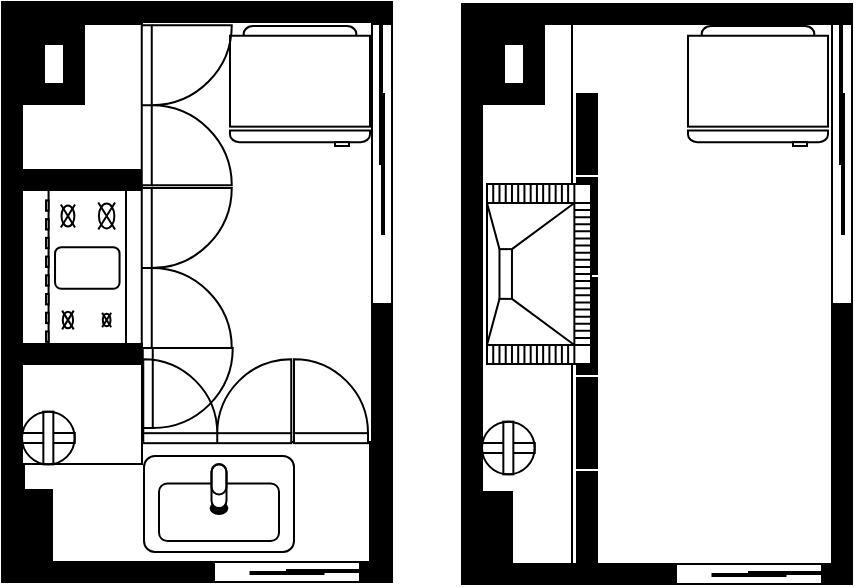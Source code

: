 <mxfile version="20.4.0" type="github">
  <diagram id="jTuN3V3k0hNyIRgaRrt6" name="第 1 页">
    <mxGraphModel dx="533" dy="327" grid="1" gridSize="10" guides="1" tooltips="1" connect="1" arrows="1" fold="1" page="1" pageScale="1" pageWidth="827" pageHeight="1169" math="0" shadow="0">
      <root>
        <mxCell id="0" />
        <mxCell id="1" parent="0" />
        <mxCell id="pSa2MfW9Hn-OftttK8zs-53" value="" style="verticalLabelPosition=bottom;html=1;verticalAlign=top;align=center;shape=mxgraph.floorplan.room;fillColor=strokeColor;" vertex="1" parent="1">
          <mxGeometry x="230" y="179" width="195" height="290" as="geometry" />
        </mxCell>
        <mxCell id="pSa2MfW9Hn-OftttK8zs-3" value="" style="verticalLabelPosition=bottom;html=1;verticalAlign=top;align=center;shape=mxgraph.floorplan.windowGlider;dx=0.25;rotation=90;" vertex="1" parent="1">
          <mxGeometry x="350" y="255" width="140" height="10" as="geometry" />
        </mxCell>
        <mxCell id="pSa2MfW9Hn-OftttK8zs-4" value="" style="verticalLabelPosition=bottom;html=1;verticalAlign=top;align=center;shape=mxgraph.floorplan.windowGlider;dx=0.25;rotation=-180;" vertex="1" parent="1">
          <mxGeometry x="336" y="459" width="73" height="10" as="geometry" />
        </mxCell>
        <mxCell id="pSa2MfW9Hn-OftttK8zs-6" value="" style="verticalLabelPosition=bottom;html=1;verticalAlign=top;align=center;shape=mxgraph.floorplan.refrigerator;" vertex="1" parent="1">
          <mxGeometry x="344" y="191" width="70" height="60" as="geometry" />
        </mxCell>
        <mxCell id="pSa2MfW9Hn-OftttK8zs-7" value="" style="rounded=0;whiteSpace=wrap;html=1;" vertex="1" parent="1">
          <mxGeometry x="241" y="399" width="173" height="60" as="geometry" />
        </mxCell>
        <mxCell id="pSa2MfW9Hn-OftttK8zs-10" value="" style="verticalLabelPosition=bottom;html=1;verticalAlign=top;align=center;shape=mxgraph.floorplan.sink_22;" vertex="1" parent="1">
          <mxGeometry x="301" y="406" width="75" height="48" as="geometry" />
        </mxCell>
        <mxCell id="pSa2MfW9Hn-OftttK8zs-5" value="" style="rounded=0;whiteSpace=wrap;html=1;" vertex="1" parent="1">
          <mxGeometry x="240" y="190" width="60" height="220" as="geometry" />
        </mxCell>
        <mxCell id="pSa2MfW9Hn-OftttK8zs-8" value="" style="verticalLabelPosition=bottom;html=1;verticalAlign=top;align=center;shape=mxgraph.floorplan.room;fillColor=strokeColor;" vertex="1" parent="1">
          <mxGeometry x="241" y="190" width="30" height="40" as="geometry" />
        </mxCell>
        <mxCell id="pSa2MfW9Hn-OftttK8zs-12" value="" style="verticalLabelPosition=bottom;html=1;verticalAlign=top;align=center;shape=mxgraph.floorplan.range_2;rotation=90;" vertex="1" parent="1">
          <mxGeometry x="233" y="292" width="78" height="40" as="geometry" />
        </mxCell>
        <mxCell id="pSa2MfW9Hn-OftttK8zs-14" value="" style="verticalLabelPosition=bottom;html=1;verticalAlign=top;align=center;shape=mxgraph.floorplan.doorRevolving;aspect=fixed;" vertex="1" parent="1">
          <mxGeometry x="240" y="383" width="26.35" height="28" as="geometry" />
        </mxCell>
        <mxCell id="pSa2MfW9Hn-OftttK8zs-23" value="" style="verticalLabelPosition=bottom;html=1;verticalAlign=top;align=center;shape=mxgraph.floorplan.room;fillColor=strokeColor;" vertex="1" parent="1">
          <mxGeometry x="460" y="180" width="195" height="290" as="geometry" />
        </mxCell>
        <mxCell id="pSa2MfW9Hn-OftttK8zs-24" value="" style="verticalLabelPosition=bottom;html=1;verticalAlign=top;align=center;shape=mxgraph.floorplan.windowGlider;dx=0.25;rotation=90;" vertex="1" parent="1">
          <mxGeometry x="580" y="255" width="140" height="10" as="geometry" />
        </mxCell>
        <mxCell id="pSa2MfW9Hn-OftttK8zs-25" value="" style="verticalLabelPosition=bottom;html=1;verticalAlign=top;align=center;shape=mxgraph.floorplan.windowGlider;dx=0.25;rotation=-180;" vertex="1" parent="1">
          <mxGeometry x="567" y="460" width="73" height="10" as="geometry" />
        </mxCell>
        <mxCell id="pSa2MfW9Hn-OftttK8zs-26" value="" style="verticalLabelPosition=bottom;html=1;verticalAlign=top;align=center;shape=mxgraph.floorplan.refrigerator;" vertex="1" parent="1">
          <mxGeometry x="573" y="191" width="70" height="60" as="geometry" />
        </mxCell>
        <mxCell id="pSa2MfW9Hn-OftttK8zs-29" value="" style="rounded=0;whiteSpace=wrap;html=1;" vertex="1" parent="1">
          <mxGeometry x="470" y="190" width="45" height="270" as="geometry" />
        </mxCell>
        <mxCell id="pSa2MfW9Hn-OftttK8zs-30" value="" style="verticalLabelPosition=bottom;html=1;verticalAlign=top;align=center;shape=mxgraph.floorplan.room;fillColor=strokeColor;" vertex="1" parent="1">
          <mxGeometry x="471" y="190" width="30" height="40" as="geometry" />
        </mxCell>
        <mxCell id="pSa2MfW9Hn-OftttK8zs-31" value="" style="verticalLabelPosition=bottom;html=1;verticalAlign=top;align=center;shape=mxgraph.floorplan.range_2;rotation=90;" vertex="1" parent="1">
          <mxGeometry x="463" y="295" width="71" height="40" as="geometry" />
        </mxCell>
        <mxCell id="pSa2MfW9Hn-OftttK8zs-33" value="" style="verticalLabelPosition=bottom;html=1;verticalAlign=top;align=center;shape=mxgraph.floorplan.wall;fillColor=strokeColor;direction=south;" vertex="1" parent="1">
          <mxGeometry x="520" y="367" width="5" height="45" as="geometry" />
        </mxCell>
        <mxCell id="pSa2MfW9Hn-OftttK8zs-34" value="" style="verticalLabelPosition=bottom;html=1;verticalAlign=top;align=center;shape=mxgraph.floorplan.wall;fillColor=strokeColor;direction=south;" vertex="1" parent="1">
          <mxGeometry x="520" y="317" width="5" height="48" as="geometry" />
        </mxCell>
        <mxCell id="pSa2MfW9Hn-OftttK8zs-35" value="" style="verticalLabelPosition=bottom;html=1;verticalAlign=top;align=center;shape=mxgraph.floorplan.wall;fillColor=strokeColor;direction=south;" vertex="1" parent="1">
          <mxGeometry x="520" y="267" width="5" height="48" as="geometry" />
        </mxCell>
        <mxCell id="pSa2MfW9Hn-OftttK8zs-36" value="" style="verticalLabelPosition=bottom;html=1;verticalAlign=top;align=center;shape=mxgraph.floorplan.wall;fillColor=strokeColor;direction=south;" vertex="1" parent="1">
          <mxGeometry x="520" y="225" width="5" height="40" as="geometry" />
        </mxCell>
        <mxCell id="pSa2MfW9Hn-OftttK8zs-42" value="" style="verticalLabelPosition=bottom;html=1;verticalAlign=top;align=center;shape=mxgraph.floorplan.doorRevolving;aspect=fixed;" vertex="1" parent="1">
          <mxGeometry x="470" y="388" width="26.35" height="28" as="geometry" />
        </mxCell>
        <mxCell id="pSa2MfW9Hn-OftttK8zs-43" value="" style="verticalLabelPosition=bottom;html=1;verticalAlign=top;align=center;shape=mxgraph.floorplan.wall;fillColor=strokeColor;direction=south;" vertex="1" parent="1">
          <mxGeometry x="520" y="414" width="5" height="45" as="geometry" />
        </mxCell>
        <mxCell id="pSa2MfW9Hn-OftttK8zs-45" value="" style="verticalLabelPosition=bottom;html=1;verticalAlign=top;align=center;shape=mxgraph.floorplan.fireplace;rotation=90;" vertex="1" parent="1">
          <mxGeometry x="453.5" y="289" width="90" height="52" as="geometry" />
        </mxCell>
        <mxCell id="pSa2MfW9Hn-OftttK8zs-47" value="" style="verticalLabelPosition=bottom;html=1;verticalAlign=top;align=center;shape=mxgraph.floorplan.doorUneven;dx=0.5;rotation=-90;" vertex="1" parent="1">
          <mxGeometry x="280.5" y="210" width="80" height="41.25" as="geometry" />
        </mxCell>
        <mxCell id="pSa2MfW9Hn-OftttK8zs-48" value="" style="verticalLabelPosition=bottom;html=1;verticalAlign=top;align=center;shape=mxgraph.floorplan.doorUneven;dx=0.5;rotation=-90;" vertex="1" parent="1">
          <mxGeometry x="280.5" y="291.38" width="80" height="41.25" as="geometry" />
        </mxCell>
        <mxCell id="pSa2MfW9Hn-OftttK8zs-51" value="" style="verticalLabelPosition=bottom;html=1;verticalAlign=top;align=center;shape=mxgraph.floorplan.doorRight;aspect=fixed;rotation=-90;" vertex="1" parent="1">
          <mxGeometry x="301.63" y="350.76" width="40" height="42.5" as="geometry" />
        </mxCell>
        <mxCell id="pSa2MfW9Hn-OftttK8zs-54" value="" style="verticalLabelPosition=bottom;html=1;verticalAlign=top;align=center;shape=mxgraph.floorplan.doorDouble;aspect=fixed;rotation=-180;" vertex="1" parent="1">
          <mxGeometry x="300.63" y="360.28" width="74" height="39.31" as="geometry" />
        </mxCell>
        <mxCell id="pSa2MfW9Hn-OftttK8zs-57" value="" style="verticalLabelPosition=bottom;html=1;verticalAlign=top;align=center;shape=mxgraph.floorplan.doorRight;aspect=fixed;direction=west;" vertex="1" parent="1">
          <mxGeometry x="376" y="360.25" width="37" height="39.33" as="geometry" />
        </mxCell>
        <mxCell id="pSa2MfW9Hn-OftttK8zs-59" value="" style="verticalLabelPosition=bottom;html=1;verticalAlign=top;align=center;shape=mxgraph.floorplan.room;fillColor=strokeColor;" vertex="1" parent="1">
          <mxGeometry x="241" y="423" width="14" height="35" as="geometry" />
        </mxCell>
        <mxCell id="pSa2MfW9Hn-OftttK8zs-60" value="" style="verticalLabelPosition=bottom;html=1;verticalAlign=top;align=center;shape=mxgraph.floorplan.room;fillColor=strokeColor;" vertex="1" parent="1">
          <mxGeometry x="471" y="424" width="14" height="35" as="geometry" />
        </mxCell>
        <mxCell id="pSa2MfW9Hn-OftttK8zs-61" value="" style="verticalLabelPosition=bottom;html=1;verticalAlign=top;align=center;shape=mxgraph.floorplan.wall;fillColor=strokeColor;" vertex="1" parent="1">
          <mxGeometry x="240" y="350" width="60" height="10" as="geometry" />
        </mxCell>
        <mxCell id="pSa2MfW9Hn-OftttK8zs-62" value="" style="verticalLabelPosition=bottom;html=1;verticalAlign=top;align=center;shape=mxgraph.floorplan.wall;fillColor=strokeColor;" vertex="1" parent="1">
          <mxGeometry x="239" y="263" width="60" height="10" as="geometry" />
        </mxCell>
      </root>
    </mxGraphModel>
  </diagram>
</mxfile>
